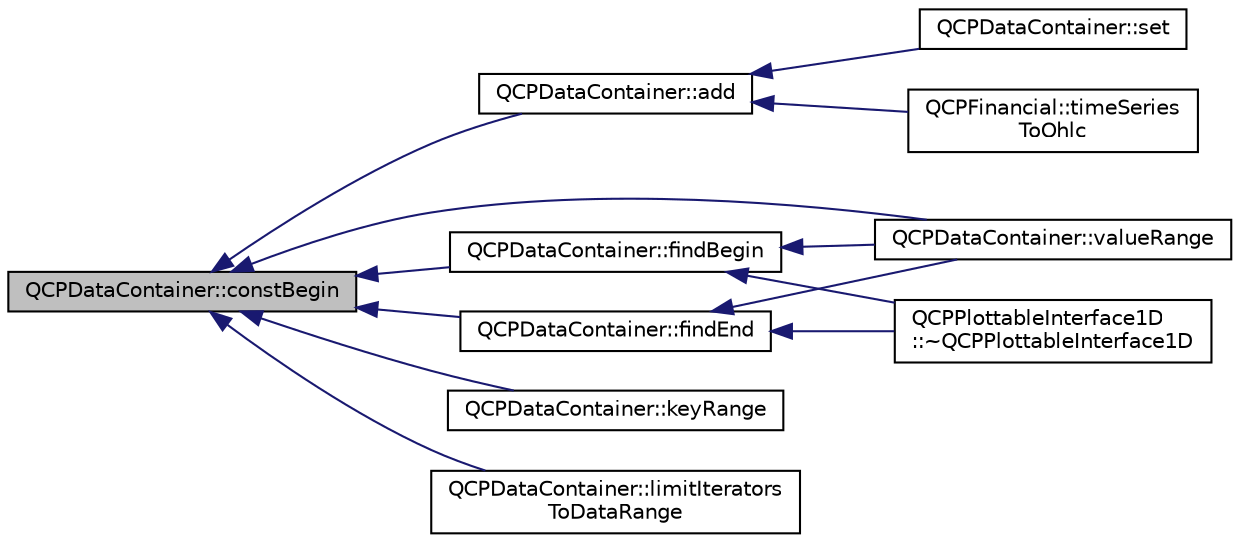 digraph "QCPDataContainer::constBegin"
{
  edge [fontname="Helvetica",fontsize="10",labelfontname="Helvetica",labelfontsize="10"];
  node [fontname="Helvetica",fontsize="10",shape=record];
  rankdir="LR";
  Node51 [label="QCPDataContainer::constBegin",height=0.2,width=0.4,color="black", fillcolor="grey75", style="filled", fontcolor="black"];
  Node51 -> Node52 [dir="back",color="midnightblue",fontsize="10",style="solid",fontname="Helvetica"];
  Node52 [label="QCPDataContainer::add",height=0.2,width=0.4,color="black", fillcolor="white", style="filled",URL="$class_q_c_p_data_container.html#a42b98bd994307ccd163a43d576f91ad9"];
  Node52 -> Node53 [dir="back",color="midnightblue",fontsize="10",style="solid",fontname="Helvetica"];
  Node53 [label="QCPDataContainer::set",height=0.2,width=0.4,color="black", fillcolor="white", style="filled",URL="$class_q_c_p_data_container.html#ae7042bd534fc3ce7befa2ce3f790b5bf"];
  Node52 -> Node54 [dir="back",color="midnightblue",fontsize="10",style="solid",fontname="Helvetica"];
  Node54 [label="QCPFinancial::timeSeries\lToOhlc",height=0.2,width=0.4,color="black", fillcolor="white", style="filled",URL="$class_q_c_p_financial.html#a9a058c035040d3939b8884f4aaccb1a7"];
  Node51 -> Node55 [dir="back",color="midnightblue",fontsize="10",style="solid",fontname="Helvetica"];
  Node55 [label="QCPDataContainer::findBegin",height=0.2,width=0.4,color="black", fillcolor="white", style="filled",URL="$class_q_c_p_data_container.html#a2ad8a5399072d99a242d3a6d2d7e278a"];
  Node55 -> Node56 [dir="back",color="midnightblue",fontsize="10",style="solid",fontname="Helvetica"];
  Node56 [label="QCPDataContainer::valueRange",height=0.2,width=0.4,color="black", fillcolor="white", style="filled",URL="$class_q_c_p_data_container.html#a35a102dc2424d1228fc374d9313efbe9"];
  Node55 -> Node57 [dir="back",color="midnightblue",fontsize="10",style="solid",fontname="Helvetica"];
  Node57 [label="QCPPlottableInterface1D\l::~QCPPlottableInterface1D",height=0.2,width=0.4,color="black", fillcolor="white", style="filled",URL="$class_q_c_p_plottable_interface1_d.html#a8829011d62208625f741f2d7e1cb6280"];
  Node51 -> Node58 [dir="back",color="midnightblue",fontsize="10",style="solid",fontname="Helvetica"];
  Node58 [label="QCPDataContainer::findEnd",height=0.2,width=0.4,color="black", fillcolor="white", style="filled",URL="$class_q_c_p_data_container.html#afb8b8f23cc2b7234a793a25ce79fe48f"];
  Node58 -> Node56 [dir="back",color="midnightblue",fontsize="10",style="solid",fontname="Helvetica"];
  Node58 -> Node57 [dir="back",color="midnightblue",fontsize="10",style="solid",fontname="Helvetica"];
  Node51 -> Node59 [dir="back",color="midnightblue",fontsize="10",style="solid",fontname="Helvetica"];
  Node59 [label="QCPDataContainer::keyRange",height=0.2,width=0.4,color="black", fillcolor="white", style="filled",URL="$class_q_c_p_data_container.html#aba6e1a93c21ccc56a432b4a02c9d0ed2"];
  Node51 -> Node56 [dir="back",color="midnightblue",fontsize="10",style="solid",fontname="Helvetica"];
  Node51 -> Node60 [dir="back",color="midnightblue",fontsize="10",style="solid",fontname="Helvetica"];
  Node60 [label="QCPDataContainer::limitIterators\lToDataRange",height=0.2,width=0.4,color="black", fillcolor="white", style="filled",URL="$class_q_c_p_data_container.html#aa1b36f5ae86a5a5a0b92141d3a0945c4"];
}
